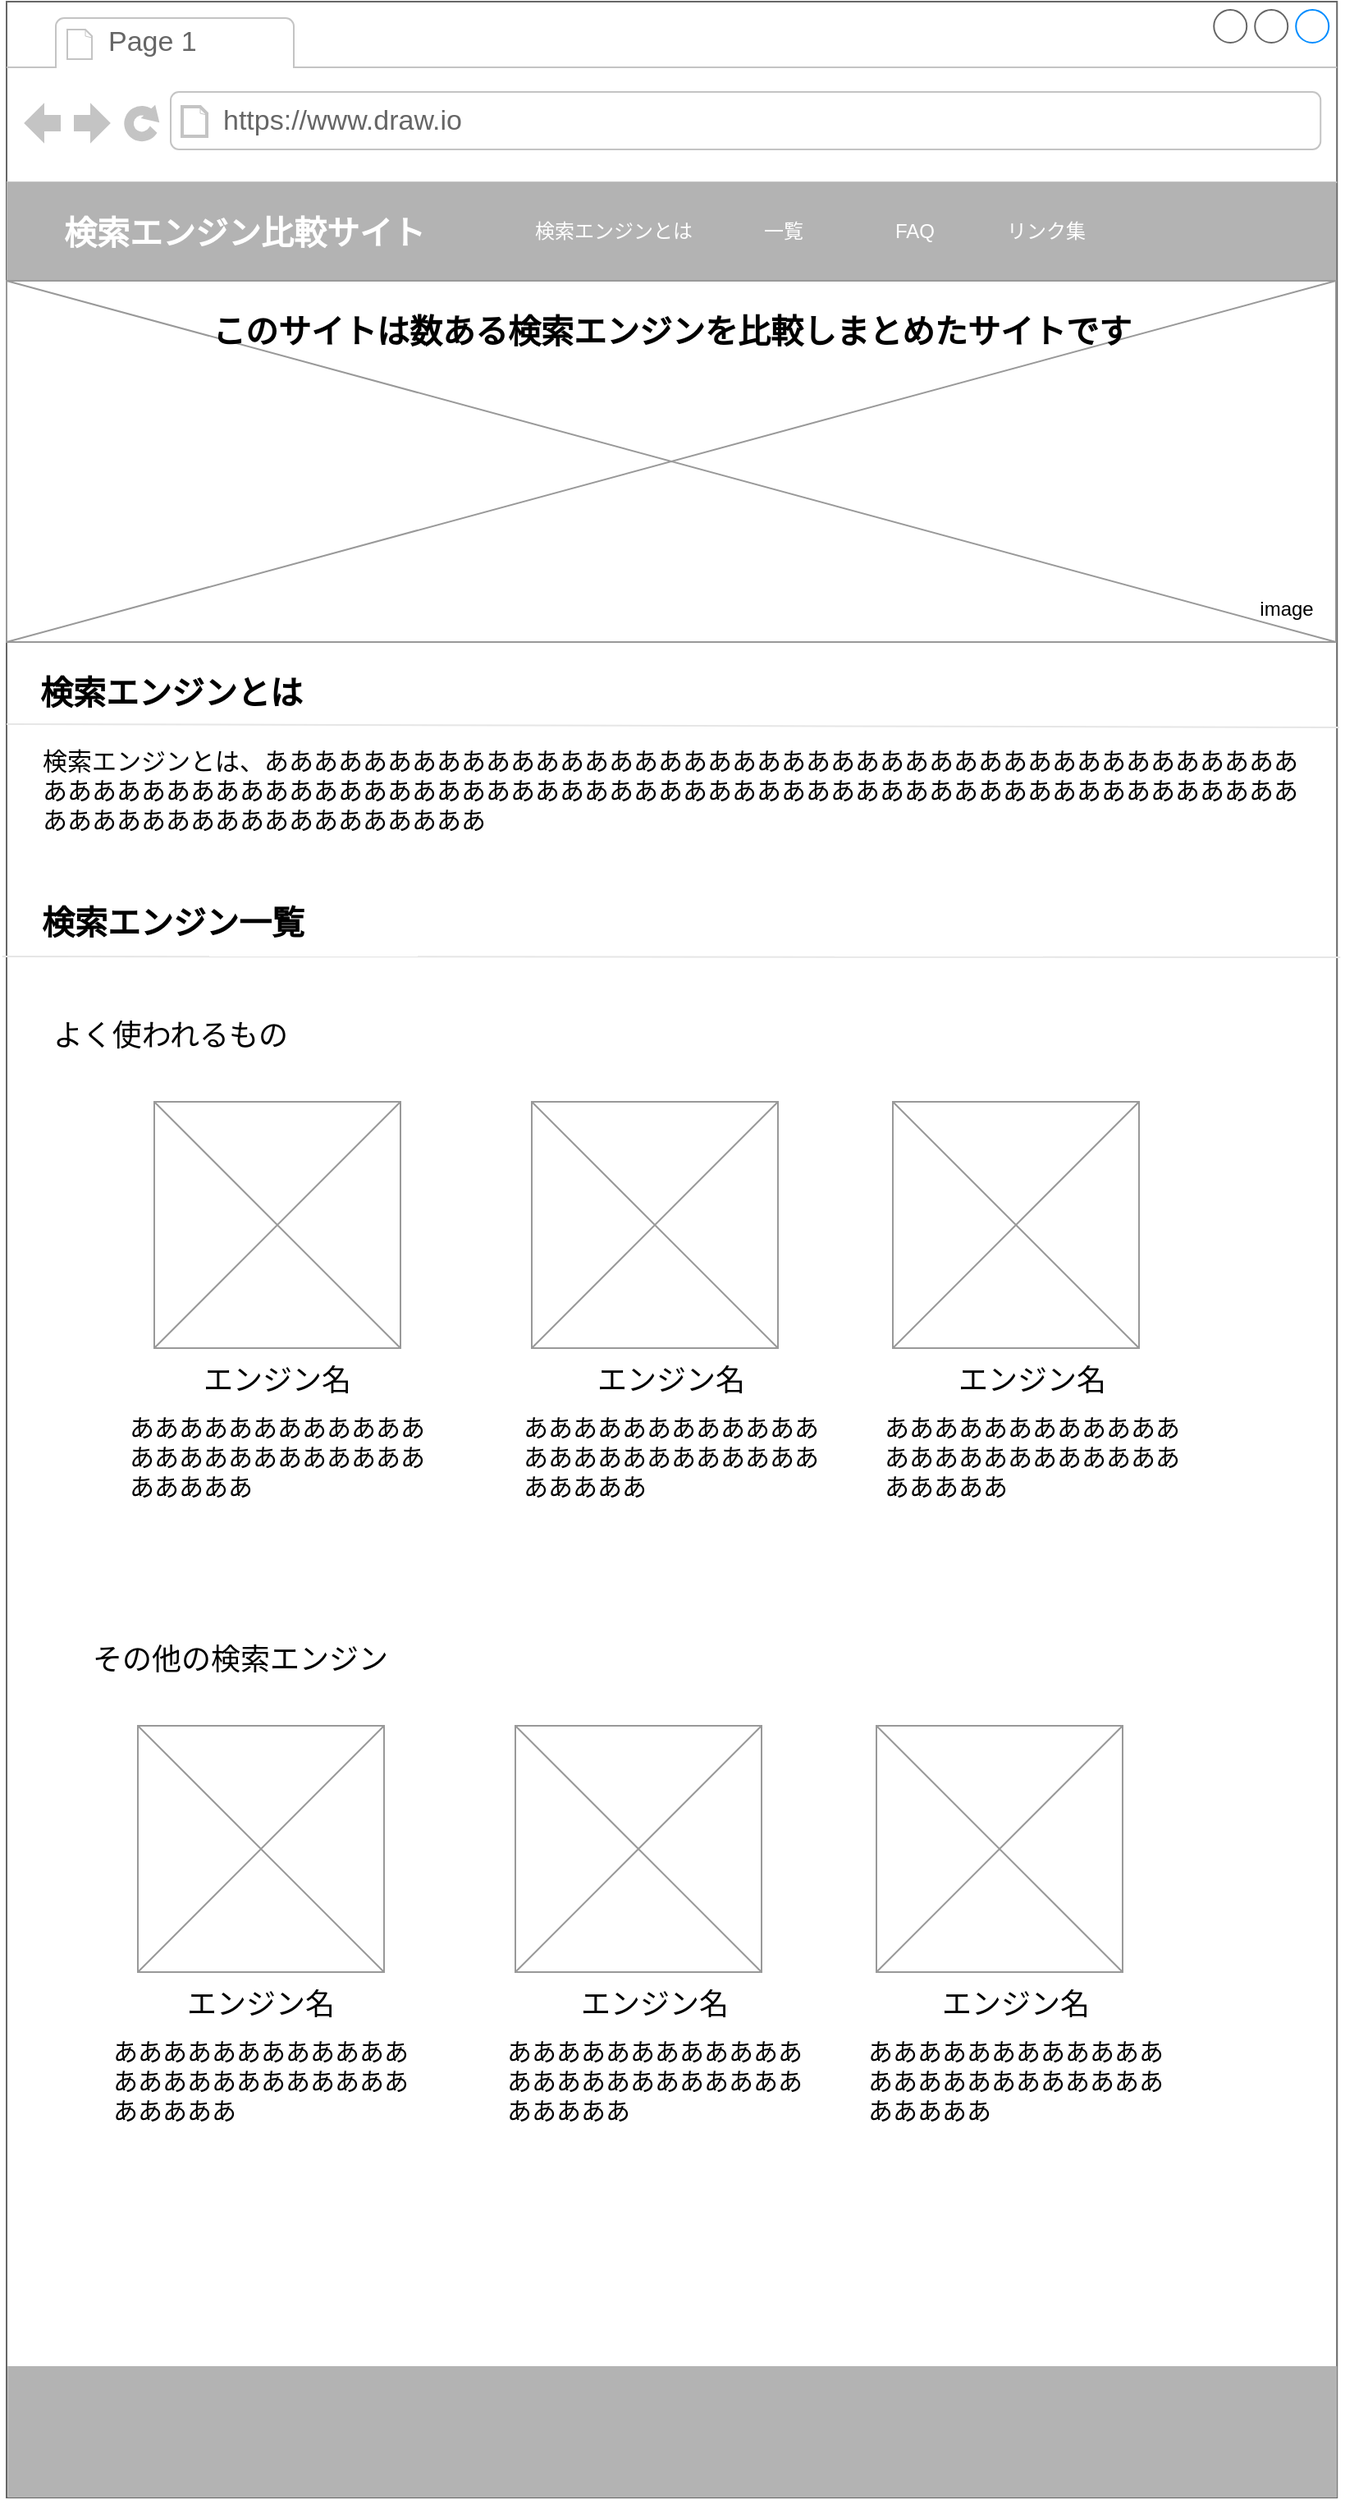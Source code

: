 <mxfile compressed="true" version="12.9.13" type="device"><diagram id="G-1_kgPIXs54RenxLmAF" name="Page-1"><mxGraphModel dx="1221" dy="587" grid="1" gridSize="10" guides="1" tooltips="1" connect="1" arrows="1" fold="1" page="1" pageScale="1" pageWidth="827" pageHeight="1169" math="0" shadow="0"><root><mxCell id="0"/><mxCell id="1" parent="0"/><mxCell id="lrnDFoY7NN9zLe8UNyGD-1" value="" style="strokeWidth=1;shadow=0;dashed=0;align=center;html=1;shape=mxgraph.mockup.containers.browserWindow;rSize=0;strokeColor=#666666;strokeColor2=#008cff;strokeColor3=#c4c4c4;mainText=,;recursiveResize=0;" vertex="1" parent="1"><mxGeometry x="40" y="70" width="810.62" height="1520" as="geometry"/></mxCell><mxCell id="lrnDFoY7NN9zLe8UNyGD-2" value="Page 1" style="strokeWidth=1;shadow=0;dashed=0;align=center;html=1;shape=mxgraph.mockup.containers.anchor;fontSize=17;fontColor=#666666;align=left;" vertex="1" parent="lrnDFoY7NN9zLe8UNyGD-1"><mxGeometry x="60" y="12" width="110" height="26" as="geometry"/></mxCell><mxCell id="lrnDFoY7NN9zLe8UNyGD-3" value="https://www.draw.io" style="strokeWidth=1;shadow=0;dashed=0;align=center;html=1;shape=mxgraph.mockup.containers.anchor;rSize=0;fontSize=17;fontColor=#666666;align=left;" vertex="1" parent="lrnDFoY7NN9zLe8UNyGD-1"><mxGeometry x="130" y="60" width="250" height="26" as="geometry"/></mxCell><mxCell id="lrnDFoY7NN9zLe8UNyGD-8" value="" style="rounded=0;whiteSpace=wrap;html=1;fillColor=#B3B3B3;strokeColor=none;fontColor=#333333;textOpacity=80;" vertex="1" parent="lrnDFoY7NN9zLe8UNyGD-1"><mxGeometry y="110" width="810" height="60" as="geometry"/></mxCell><mxCell id="lrnDFoY7NN9zLe8UNyGD-9" value="検索エンジン比較サイト" style="text;html=1;strokeColor=none;fillColor=none;align=center;verticalAlign=middle;whiteSpace=wrap;rounded=0;fontSize=20;fontStyle=1;fontColor=#FFFFFF;spacingLeft=30;spacingRight=30;" vertex="1" parent="lrnDFoY7NN9zLe8UNyGD-1"><mxGeometry y="130" width="290" height="20" as="geometry"/></mxCell><mxCell id="lrnDFoY7NN9zLe8UNyGD-15" value="検索エンジンとは" style="text;html=1;strokeColor=none;fillColor=none;align=center;verticalAlign=middle;whiteSpace=wrap;rounded=0;fontSize=12;fontColor=#FFFFFF;spacingLeft=20;spacingRight=20;" vertex="1" parent="lrnDFoY7NN9zLe8UNyGD-1"><mxGeometry x="300" y="130" width="140" height="20" as="geometry"/></mxCell><mxCell id="lrnDFoY7NN9zLe8UNyGD-17" value="一覧" style="text;html=1;strokeColor=none;fillColor=none;align=center;verticalAlign=middle;whiteSpace=wrap;rounded=0;fontSize=12;fontColor=#FFFFFF;spacingLeft=20;spacingRight=20;" vertex="1" parent="lrnDFoY7NN9zLe8UNyGD-1"><mxGeometry x="440" y="130" width="67" height="20" as="geometry"/></mxCell><mxCell id="lrnDFoY7NN9zLe8UNyGD-18" value="FAQ" style="text;html=1;strokeColor=none;fillColor=none;align=center;verticalAlign=middle;whiteSpace=wrap;rounded=0;fontSize=12;fontColor=#FFFFFF;spacingLeft=20;spacingRight=20;" vertex="1" parent="lrnDFoY7NN9zLe8UNyGD-1"><mxGeometry x="520" y="130" width="67" height="20" as="geometry"/></mxCell><mxCell id="lrnDFoY7NN9zLe8UNyGD-19" value="リンク集" style="text;html=1;strokeColor=none;fillColor=none;align=center;verticalAlign=middle;whiteSpace=wrap;rounded=0;fontSize=12;fontColor=#FFFFFF;spacingLeft=20;spacingRight=20;" vertex="1" parent="lrnDFoY7NN9zLe8UNyGD-1"><mxGeometry x="587" y="130" width="93" height="20" as="geometry"/></mxCell><mxCell id="lrnDFoY7NN9zLe8UNyGD-20" value="" style="verticalLabelPosition=bottom;shadow=0;dashed=0;align=center;html=1;verticalAlign=top;strokeWidth=1;shape=mxgraph.mockup.graphics.simpleIcon;strokeColor=#999999;fillColor=none;fontSize=12;fontColor=#FFFFFF;" vertex="1" parent="lrnDFoY7NN9zLe8UNyGD-1"><mxGeometry y="170" width="810" height="220" as="geometry"/></mxCell><mxCell id="lrnDFoY7NN9zLe8UNyGD-22" value="&lt;font color=&quot;#000000&quot;&gt;image&lt;/font&gt;" style="text;html=1;strokeColor=none;fillColor=none;align=center;verticalAlign=middle;whiteSpace=wrap;rounded=0;fontSize=12;fontColor=#FFFFFF;" vertex="1" parent="lrnDFoY7NN9zLe8UNyGD-1"><mxGeometry x="760" y="360" width="40" height="20" as="geometry"/></mxCell><mxCell id="lrnDFoY7NN9zLe8UNyGD-23" value="&lt;font color=&quot;#000000&quot; style=&quot;font-size: 20px;&quot;&gt;このサイトは数ある検索エンジンを比較しまとめたサイトです&lt;/font&gt;" style="text;html=1;strokeColor=none;fillColor=none;align=center;verticalAlign=middle;whiteSpace=wrap;rounded=0;fontSize=20;fontColor=#FFFFFF;strokeWidth=1;perimeterSpacing=0;fontStyle=1" vertex="1" parent="lrnDFoY7NN9zLe8UNyGD-1"><mxGeometry x="102.5" y="190" width="605" height="20" as="geometry"/></mxCell><mxCell id="lrnDFoY7NN9zLe8UNyGD-24" value="検索エンジンとは" style="text;strokeColor=none;fillColor=none;html=1;fontSize=20;fontStyle=1;verticalAlign=middle;align=center;spacingLeft=20;" vertex="1" parent="lrnDFoY7NN9zLe8UNyGD-1"><mxGeometry y="400" width="180" height="40" as="geometry"/></mxCell><mxCell id="lrnDFoY7NN9zLe8UNyGD-28" value="検索エンジンとは、あああああああああああああああああああああああああああああああああああああああああああああああああああああああああああああああああああああああああああああああああああああああああああああああああああああああああああああああ" style="text;html=1;strokeColor=none;fillColor=none;align=left;verticalAlign=middle;whiteSpace=wrap;rounded=0;fontSize=15;fontColor=#000000;spacingLeft=20;spacingRight=20;" vertex="1" parent="lrnDFoY7NN9zLe8UNyGD-1"><mxGeometry y="440" width="810" height="80" as="geometry"/></mxCell><mxCell id="lrnDFoY7NN9zLe8UNyGD-29" value="検索エンジン一覧" style="text;strokeColor=none;fillColor=none;html=1;fontSize=20;fontStyle=1;verticalAlign=middle;align=center;spacingLeft=20;" vertex="1" parent="lrnDFoY7NN9zLe8UNyGD-1"><mxGeometry x="0.62" y="540" width="180" height="40" as="geometry"/></mxCell><mxCell id="lrnDFoY7NN9zLe8UNyGD-30" value="" style="endArrow=none;html=1;fontSize=20;fontColor=#FFFFFF;exitX=-0.004;exitY=0.446;exitDx=0;exitDy=0;exitPerimeter=0;strokeColor=#E6E6E6;" edge="1" parent="lrnDFoY7NN9zLe8UNyGD-1"><mxGeometry width="50" height="50" relative="1" as="geometry"><mxPoint x="-2.62" y="581.54" as="sourcePoint"/><mxPoint x="812.62" y="582" as="targetPoint"/></mxGeometry></mxCell><mxCell id="lrnDFoY7NN9zLe8UNyGD-31" value="" style="verticalLabelPosition=bottom;shadow=0;dashed=0;align=center;html=1;verticalAlign=top;strokeWidth=1;shape=mxgraph.mockup.graphics.simpleIcon;strokeColor=#999999;fillColor=none;fontSize=15;fontColor=#000000;" vertex="1" parent="lrnDFoY7NN9zLe8UNyGD-1"><mxGeometry x="90" y="670" width="150" height="150" as="geometry"/></mxCell><mxCell id="lrnDFoY7NN9zLe8UNyGD-32" value="よく使われるもの" style="text;html=1;strokeColor=none;fillColor=none;align=center;verticalAlign=middle;whiteSpace=wrap;rounded=0;fontSize=18;fontColor=#000000;fontStyle=0" vertex="1" parent="lrnDFoY7NN9zLe8UNyGD-1"><mxGeometry x="10" y="620" width="180" height="20" as="geometry"/></mxCell><mxCell id="lrnDFoY7NN9zLe8UNyGD-35" value="" style="verticalLabelPosition=bottom;shadow=0;dashed=0;align=center;html=1;verticalAlign=top;strokeWidth=1;shape=mxgraph.mockup.graphics.simpleIcon;strokeColor=#999999;fillColor=none;fontSize=15;fontColor=#000000;" vertex="1" parent="lrnDFoY7NN9zLe8UNyGD-1"><mxGeometry x="540" y="670" width="150" height="150" as="geometry"/></mxCell><mxCell id="lrnDFoY7NN9zLe8UNyGD-34" value="" style="verticalLabelPosition=bottom;shadow=0;dashed=0;align=center;html=1;verticalAlign=top;strokeWidth=1;shape=mxgraph.mockup.graphics.simpleIcon;strokeColor=#999999;fillColor=none;fontSize=15;fontColor=#000000;" vertex="1" parent="lrnDFoY7NN9zLe8UNyGD-1"><mxGeometry x="320" y="670" width="150" height="150" as="geometry"/></mxCell><mxCell id="lrnDFoY7NN9zLe8UNyGD-36" value="エンジン名" style="text;html=1;strokeColor=none;fillColor=none;align=center;verticalAlign=middle;whiteSpace=wrap;rounded=0;fontSize=18;fontColor=#000000;fontStyle=0" vertex="1" parent="lrnDFoY7NN9zLe8UNyGD-1"><mxGeometry x="115" y="830" width="100" height="20" as="geometry"/></mxCell><mxCell id="lrnDFoY7NN9zLe8UNyGD-38" value="&lt;h1 style=&quot;font-size: 15px&quot;&gt;&lt;span style=&quot;font-weight: normal&quot;&gt;あああああああああああああああああああああああああああああ&lt;/span&gt;&lt;br&gt;&lt;/h1&gt;" style="text;html=1;strokeColor=none;fillColor=none;spacing=5;spacingTop=-20;whiteSpace=wrap;overflow=hidden;rounded=0;fontSize=15;fontColor=#000000;align=left;fontStyle=0" vertex="1" parent="lrnDFoY7NN9zLe8UNyGD-1"><mxGeometry x="70" y="860" width="190" height="120" as="geometry"/></mxCell><mxCell id="lrnDFoY7NN9zLe8UNyGD-39" value="エンジン名" style="text;html=1;strokeColor=none;fillColor=none;align=center;verticalAlign=middle;whiteSpace=wrap;rounded=0;fontSize=18;fontColor=#000000;fontStyle=0" vertex="1" parent="lrnDFoY7NN9zLe8UNyGD-1"><mxGeometry x="355" y="830" width="100" height="20" as="geometry"/></mxCell><mxCell id="lrnDFoY7NN9zLe8UNyGD-40" value="&lt;h1 style=&quot;font-size: 15px&quot;&gt;&lt;span style=&quot;font-weight: normal&quot;&gt;あああああああああああああああああああああああああああああ&lt;/span&gt;&lt;br&gt;&lt;/h1&gt;" style="text;html=1;strokeColor=none;fillColor=none;spacing=5;spacingTop=-20;whiteSpace=wrap;overflow=hidden;rounded=0;fontSize=15;fontColor=#000000;align=left;fontStyle=0" vertex="1" parent="lrnDFoY7NN9zLe8UNyGD-1"><mxGeometry x="310" y="860" width="190" height="120" as="geometry"/></mxCell><mxCell id="lrnDFoY7NN9zLe8UNyGD-41" value="エンジン名" style="text;html=1;strokeColor=none;fillColor=none;align=center;verticalAlign=middle;whiteSpace=wrap;rounded=0;fontSize=18;fontColor=#000000;fontStyle=0" vertex="1" parent="lrnDFoY7NN9zLe8UNyGD-1"><mxGeometry x="575" y="830" width="100" height="20" as="geometry"/></mxCell><mxCell id="lrnDFoY7NN9zLe8UNyGD-42" value="&lt;h1 style=&quot;font-size: 15px&quot;&gt;&lt;span style=&quot;font-weight: normal&quot;&gt;あああああああああああああああああああああああああああああ&lt;/span&gt;&lt;br&gt;&lt;/h1&gt;" style="text;html=1;strokeColor=none;fillColor=none;spacing=5;spacingTop=-20;whiteSpace=wrap;overflow=hidden;rounded=0;fontSize=15;fontColor=#000000;align=left;fontStyle=0" vertex="1" parent="lrnDFoY7NN9zLe8UNyGD-1"><mxGeometry x="530" y="860" width="190" height="120" as="geometry"/></mxCell><mxCell id="lrnDFoY7NN9zLe8UNyGD-43" value="その他の検索エンジン" style="text;html=1;strokeColor=none;fillColor=none;align=center;verticalAlign=middle;whiteSpace=wrap;rounded=0;fontSize=18;fontColor=#000000;fontStyle=0" vertex="1" parent="lrnDFoY7NN9zLe8UNyGD-1"><mxGeometry x="25" y="1000" width="235" height="20" as="geometry"/></mxCell><mxCell id="lrnDFoY7NN9zLe8UNyGD-44" value="" style="verticalLabelPosition=bottom;shadow=0;dashed=0;align=center;html=1;verticalAlign=top;strokeWidth=1;shape=mxgraph.mockup.graphics.simpleIcon;strokeColor=#999999;fillColor=none;fontSize=15;fontColor=#000000;" vertex="1" parent="lrnDFoY7NN9zLe8UNyGD-1"><mxGeometry x="80" y="1050" width="150" height="150" as="geometry"/></mxCell><mxCell id="lrnDFoY7NN9zLe8UNyGD-45" value="" style="verticalLabelPosition=bottom;shadow=0;dashed=0;align=center;html=1;verticalAlign=top;strokeWidth=1;shape=mxgraph.mockup.graphics.simpleIcon;strokeColor=#999999;fillColor=none;fontSize=15;fontColor=#000000;" vertex="1" parent="lrnDFoY7NN9zLe8UNyGD-1"><mxGeometry x="530" y="1050" width="150" height="150" as="geometry"/></mxCell><mxCell id="lrnDFoY7NN9zLe8UNyGD-46" value="" style="verticalLabelPosition=bottom;shadow=0;dashed=0;align=center;html=1;verticalAlign=top;strokeWidth=1;shape=mxgraph.mockup.graphics.simpleIcon;strokeColor=#999999;fillColor=none;fontSize=15;fontColor=#000000;" vertex="1" parent="lrnDFoY7NN9zLe8UNyGD-1"><mxGeometry x="310" y="1050" width="150" height="150" as="geometry"/></mxCell><mxCell id="lrnDFoY7NN9zLe8UNyGD-47" value="エンジン名" style="text;html=1;strokeColor=none;fillColor=none;align=center;verticalAlign=middle;whiteSpace=wrap;rounded=0;fontSize=18;fontColor=#000000;fontStyle=0" vertex="1" parent="lrnDFoY7NN9zLe8UNyGD-1"><mxGeometry x="105" y="1210" width="100" height="20" as="geometry"/></mxCell><mxCell id="lrnDFoY7NN9zLe8UNyGD-48" value="&lt;h1 style=&quot;font-size: 15px&quot;&gt;&lt;span style=&quot;font-weight: normal&quot;&gt;あああああああああああああああああああああああああああああ&lt;/span&gt;&lt;br&gt;&lt;/h1&gt;" style="text;html=1;strokeColor=none;fillColor=none;spacing=5;spacingTop=-20;whiteSpace=wrap;overflow=hidden;rounded=0;fontSize=15;fontColor=#000000;align=left;fontStyle=0" vertex="1" parent="lrnDFoY7NN9zLe8UNyGD-1"><mxGeometry x="60" y="1240" width="190" height="120" as="geometry"/></mxCell><mxCell id="lrnDFoY7NN9zLe8UNyGD-49" value="エンジン名" style="text;html=1;strokeColor=none;fillColor=none;align=center;verticalAlign=middle;whiteSpace=wrap;rounded=0;fontSize=18;fontColor=#000000;fontStyle=0" vertex="1" parent="lrnDFoY7NN9zLe8UNyGD-1"><mxGeometry x="345" y="1210" width="100" height="20" as="geometry"/></mxCell><mxCell id="lrnDFoY7NN9zLe8UNyGD-50" value="&lt;h1 style=&quot;font-size: 15px&quot;&gt;&lt;span style=&quot;font-weight: normal&quot;&gt;あああああああああああああああああああああああああああああ&lt;/span&gt;&lt;br&gt;&lt;/h1&gt;" style="text;html=1;strokeColor=none;fillColor=none;spacing=5;spacingTop=-20;whiteSpace=wrap;overflow=hidden;rounded=0;fontSize=15;fontColor=#000000;align=left;fontStyle=0" vertex="1" parent="lrnDFoY7NN9zLe8UNyGD-1"><mxGeometry x="300" y="1240" width="190" height="120" as="geometry"/></mxCell><mxCell id="lrnDFoY7NN9zLe8UNyGD-51" value="エンジン名" style="text;html=1;strokeColor=none;fillColor=none;align=center;verticalAlign=middle;whiteSpace=wrap;rounded=0;fontSize=18;fontColor=#000000;fontStyle=0" vertex="1" parent="lrnDFoY7NN9zLe8UNyGD-1"><mxGeometry x="565" y="1210" width="100" height="20" as="geometry"/></mxCell><mxCell id="lrnDFoY7NN9zLe8UNyGD-52" value="&lt;h1 style=&quot;font-size: 15px&quot;&gt;&lt;span style=&quot;font-weight: normal&quot;&gt;あああああああああああああああああああああああああああああ&lt;/span&gt;&lt;br&gt;&lt;/h1&gt;" style="text;html=1;strokeColor=none;fillColor=none;spacing=5;spacingTop=-20;whiteSpace=wrap;overflow=hidden;rounded=0;fontSize=15;fontColor=#000000;align=left;fontStyle=0" vertex="1" parent="lrnDFoY7NN9zLe8UNyGD-1"><mxGeometry x="520" y="1240" width="190" height="120" as="geometry"/></mxCell><mxCell id="lrnDFoY7NN9zLe8UNyGD-53" value="" style="rounded=0;whiteSpace=wrap;html=1;fillColor=#B3B3B3;strokeColor=none;fontColor=#333333;textOpacity=80;" vertex="1" parent="lrnDFoY7NN9zLe8UNyGD-1"><mxGeometry x="0.62" y="1440" width="810" height="80" as="geometry"/></mxCell><mxCell id="lrnDFoY7NN9zLe8UNyGD-26" value="" style="endArrow=none;html=1;fontSize=20;fontColor=#FFFFFF;exitX=0;exitY=0;exitDx=0;exitDy=0;strokeColor=#E6E6E6;" edge="1" parent="1" source="lrnDFoY7NN9zLe8UNyGD-28"><mxGeometry width="50" height="50" relative="1" as="geometry"><mxPoint x="200" y="550" as="sourcePoint"/><mxPoint x="852" y="512" as="targetPoint"/></mxGeometry></mxCell></root></mxGraphModel></diagram></mxfile>